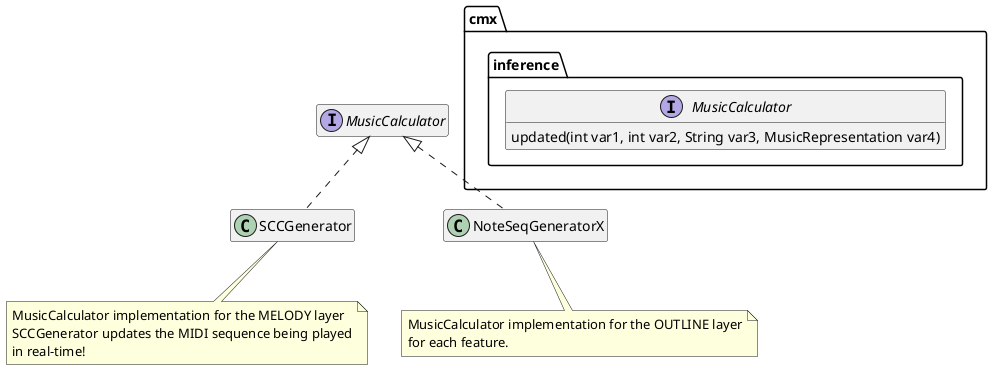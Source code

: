 @startuml
'https://plantuml.com/class-diagram
hide empty members

package "cmx" {
    package "inference" {
        interface MusicCalculator {
            updated(int var1, int var2, String var3, MusicRepresentation var4)
        }
    }
}

class SCCGenerator implements MusicCalculator
class NoteSeqGeneratorX implements MusicCalculator

note bottom of SCCGenerator
    MusicCalculator implementation for the MELODY layer
    SCCGenerator updates the MIDI sequence being played
    in real-time!
end note

note bottom of NoteSeqGeneratorX
    MusicCalculator implementation for the OUTLINE layer
    for each feature.
end note

@enduml
